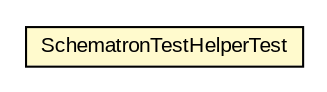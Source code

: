 #!/usr/local/bin/dot
#
# Class diagram 
# Generated by UMLGraph version 5.1 (http://www.umlgraph.org/)
#

digraph G {
	edge [fontname="arial",fontsize=10,labelfontname="arial",labelfontsize=10];
	node [fontname="arial",fontsize=10,shape=plaintext];
	nodesep=0.25;
	ranksep=0.5;
	// com.helger.schematron.testfiles.SchematronTestHelperTest
	c991 [label=<<table title="com.helger.schematron.testfiles.SchematronTestHelperTest" border="0" cellborder="1" cellspacing="0" cellpadding="2" port="p" bgcolor="lemonChiffon" href="./SchematronTestHelperTest.html">
		<tr><td><table border="0" cellspacing="0" cellpadding="1">
<tr><td align="center" balign="center"> SchematronTestHelperTest </td></tr>
		</table></td></tr>
		</table>>, fontname="arial", fontcolor="black", fontsize=10.0];
}

